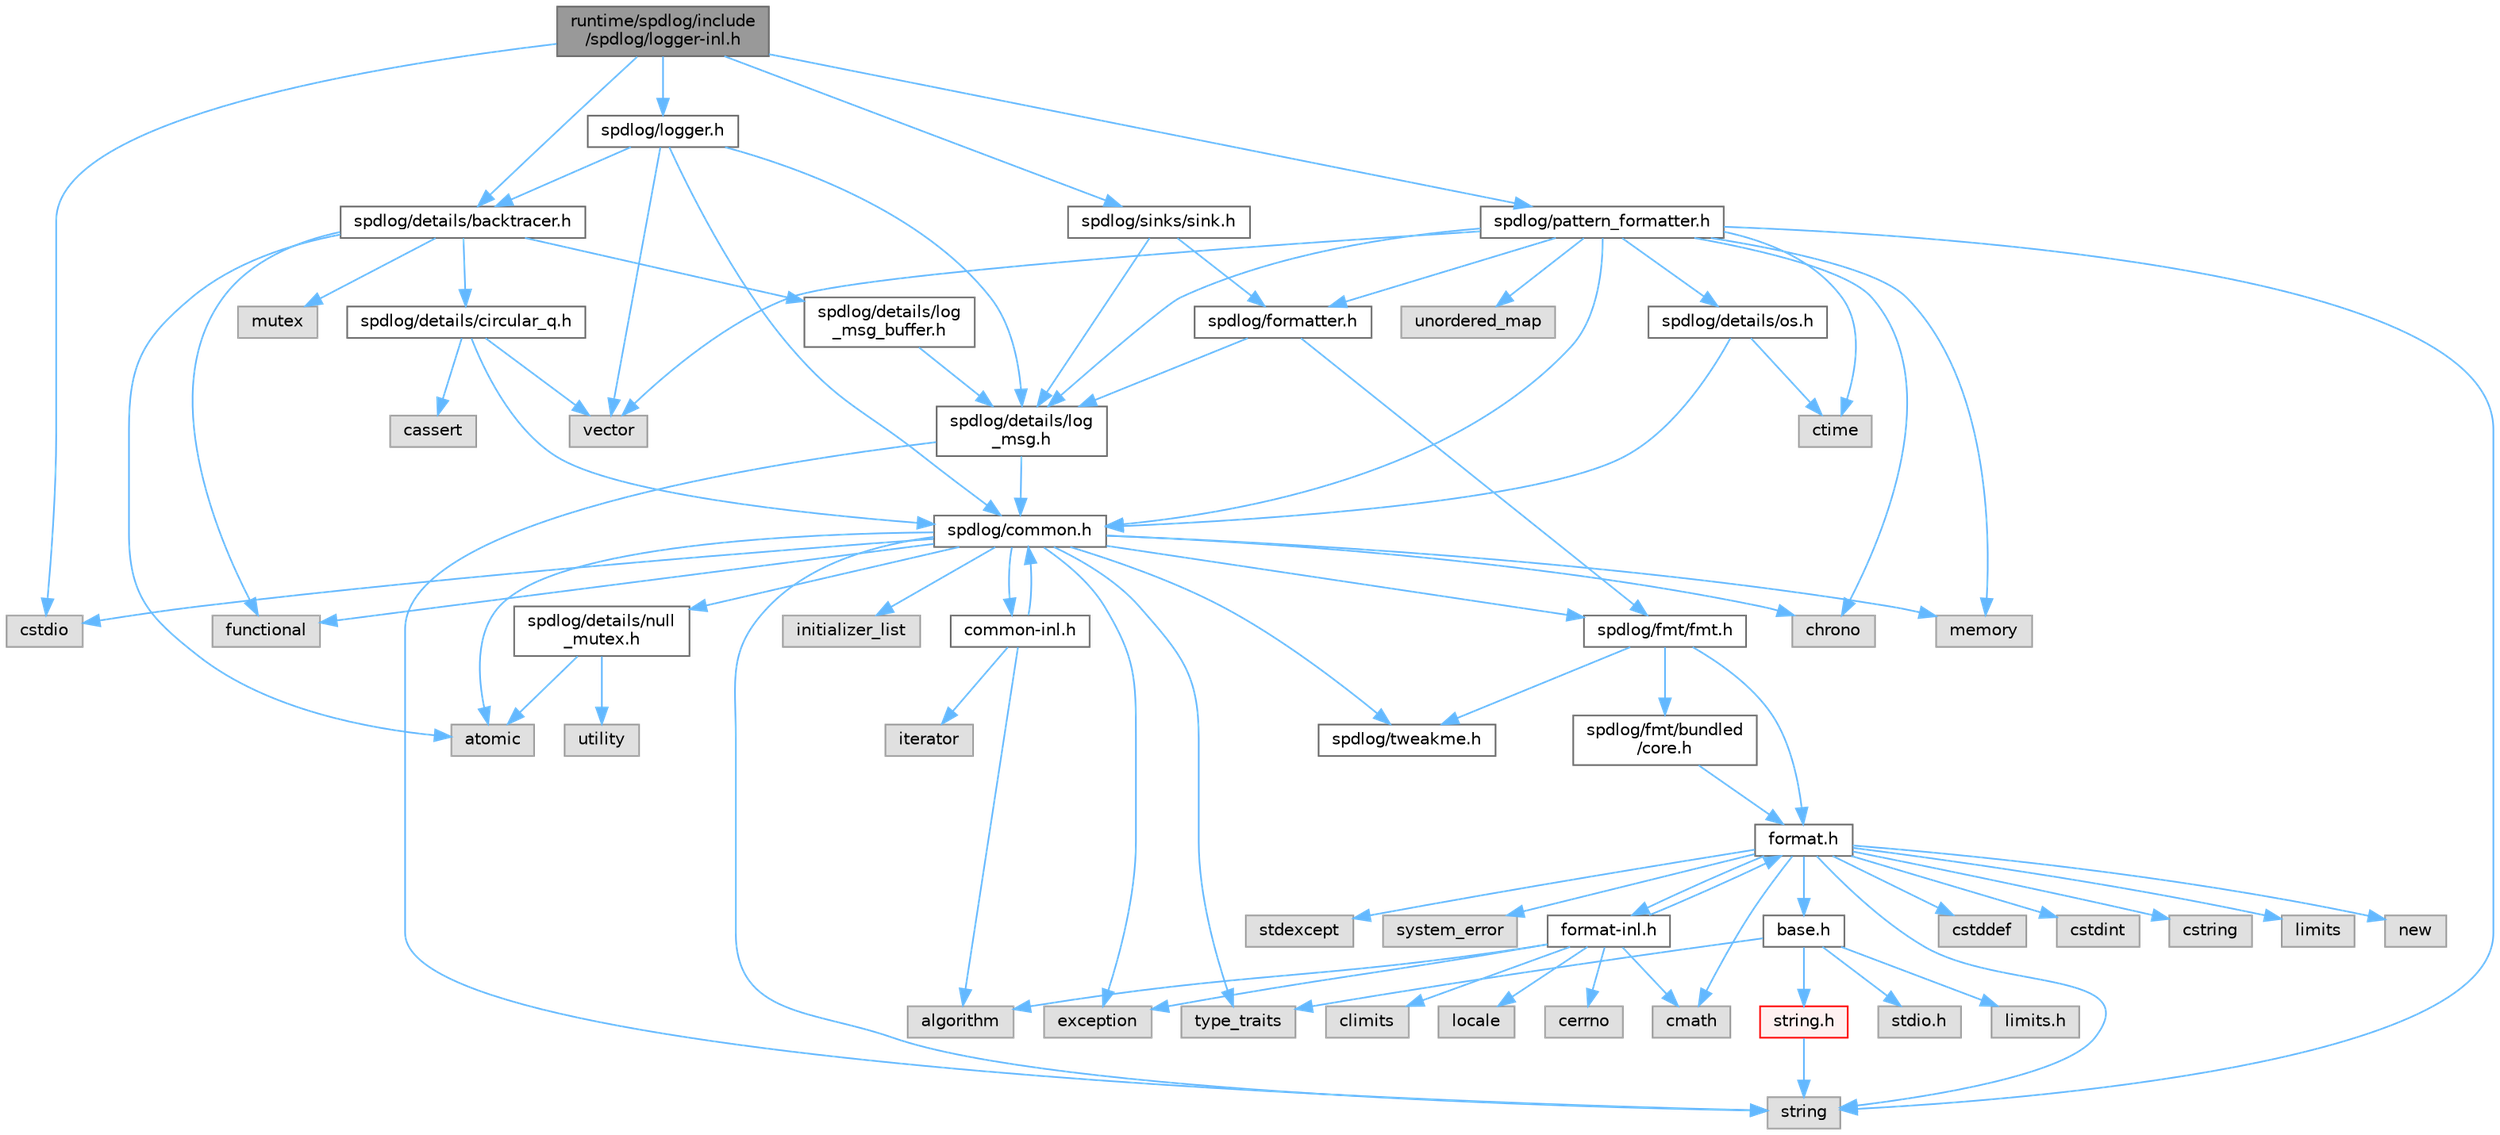digraph "runtime/spdlog/include/spdlog/logger-inl.h"
{
 // LATEX_PDF_SIZE
  bgcolor="transparent";
  edge [fontname=Helvetica,fontsize=10,labelfontname=Helvetica,labelfontsize=10];
  node [fontname=Helvetica,fontsize=10,shape=box,height=0.2,width=0.4];
  Node1 [id="Node000001",label="runtime/spdlog/include\l/spdlog/logger-inl.h",height=0.2,width=0.4,color="gray40", fillcolor="grey60", style="filled", fontcolor="black",tooltip=" "];
  Node1 -> Node2 [id="edge82_Node000001_Node000002",color="steelblue1",style="solid",tooltip=" "];
  Node2 [id="Node000002",label="spdlog/logger.h",height=0.2,width=0.4,color="grey40", fillcolor="white", style="filled",URL="$logger_8h.html",tooltip=" "];
  Node2 -> Node3 [id="edge83_Node000002_Node000003",color="steelblue1",style="solid",tooltip=" "];
  Node3 [id="Node000003",label="spdlog/common.h",height=0.2,width=0.4,color="grey40", fillcolor="white", style="filled",URL="$common_8h.html",tooltip=" "];
  Node3 -> Node4 [id="edge84_Node000003_Node000004",color="steelblue1",style="solid",tooltip=" "];
  Node4 [id="Node000004",label="spdlog/details/null\l_mutex.h",height=0.2,width=0.4,color="grey40", fillcolor="white", style="filled",URL="$null__mutex_8h.html",tooltip=" "];
  Node4 -> Node5 [id="edge85_Node000004_Node000005",color="steelblue1",style="solid",tooltip=" "];
  Node5 [id="Node000005",label="atomic",height=0.2,width=0.4,color="grey60", fillcolor="#E0E0E0", style="filled",tooltip=" "];
  Node4 -> Node6 [id="edge86_Node000004_Node000006",color="steelblue1",style="solid",tooltip=" "];
  Node6 [id="Node000006",label="utility",height=0.2,width=0.4,color="grey60", fillcolor="#E0E0E0", style="filled",tooltip=" "];
  Node3 -> Node7 [id="edge87_Node000003_Node000007",color="steelblue1",style="solid",tooltip=" "];
  Node7 [id="Node000007",label="spdlog/tweakme.h",height=0.2,width=0.4,color="grey40", fillcolor="white", style="filled",URL="$tweakme_8h.html",tooltip=" "];
  Node3 -> Node5 [id="edge88_Node000003_Node000005",color="steelblue1",style="solid",tooltip=" "];
  Node3 -> Node8 [id="edge89_Node000003_Node000008",color="steelblue1",style="solid",tooltip=" "];
  Node8 [id="Node000008",label="chrono",height=0.2,width=0.4,color="grey60", fillcolor="#E0E0E0", style="filled",tooltip=" "];
  Node3 -> Node9 [id="edge90_Node000003_Node000009",color="steelblue1",style="solid",tooltip=" "];
  Node9 [id="Node000009",label="cstdio",height=0.2,width=0.4,color="grey60", fillcolor="#E0E0E0", style="filled",tooltip=" "];
  Node3 -> Node10 [id="edge91_Node000003_Node000010",color="steelblue1",style="solid",tooltip=" "];
  Node10 [id="Node000010",label="exception",height=0.2,width=0.4,color="grey60", fillcolor="#E0E0E0", style="filled",tooltip=" "];
  Node3 -> Node11 [id="edge92_Node000003_Node000011",color="steelblue1",style="solid",tooltip=" "];
  Node11 [id="Node000011",label="functional",height=0.2,width=0.4,color="grey60", fillcolor="#E0E0E0", style="filled",tooltip=" "];
  Node3 -> Node12 [id="edge93_Node000003_Node000012",color="steelblue1",style="solid",tooltip=" "];
  Node12 [id="Node000012",label="initializer_list",height=0.2,width=0.4,color="grey60", fillcolor="#E0E0E0", style="filled",tooltip=" "];
  Node3 -> Node13 [id="edge94_Node000003_Node000013",color="steelblue1",style="solid",tooltip=" "];
  Node13 [id="Node000013",label="memory",height=0.2,width=0.4,color="grey60", fillcolor="#E0E0E0", style="filled",tooltip=" "];
  Node3 -> Node14 [id="edge95_Node000003_Node000014",color="steelblue1",style="solid",tooltip=" "];
  Node14 [id="Node000014",label="string",height=0.2,width=0.4,color="grey60", fillcolor="#E0E0E0", style="filled",tooltip=" "];
  Node3 -> Node15 [id="edge96_Node000003_Node000015",color="steelblue1",style="solid",tooltip=" "];
  Node15 [id="Node000015",label="type_traits",height=0.2,width=0.4,color="grey60", fillcolor="#E0E0E0", style="filled",tooltip=" "];
  Node3 -> Node16 [id="edge97_Node000003_Node000016",color="steelblue1",style="solid",tooltip=" "];
  Node16 [id="Node000016",label="spdlog/fmt/fmt.h",height=0.2,width=0.4,color="grey40", fillcolor="white", style="filled",URL="$fmt_8h.html",tooltip=" "];
  Node16 -> Node7 [id="edge98_Node000016_Node000007",color="steelblue1",style="solid",tooltip=" "];
  Node16 -> Node17 [id="edge99_Node000016_Node000017",color="steelblue1",style="solid",tooltip=" "];
  Node17 [id="Node000017",label="spdlog/fmt/bundled\l/core.h",height=0.2,width=0.4,color="grey40", fillcolor="white", style="filled",URL="$core_8h.html",tooltip=" "];
  Node17 -> Node18 [id="edge100_Node000017_Node000018",color="steelblue1",style="solid",tooltip=" "];
  Node18 [id="Node000018",label="format.h",height=0.2,width=0.4,color="grey40", fillcolor="white", style="filled",URL="$spdlog_2include_2spdlog_2fmt_2bundled_2format_8h.html",tooltip=" "];
  Node18 -> Node19 [id="edge101_Node000018_Node000019",color="steelblue1",style="solid",tooltip=" "];
  Node19 [id="Node000019",label="base.h",height=0.2,width=0.4,color="grey40", fillcolor="white", style="filled",URL="$base_8h.html",tooltip=" "];
  Node19 -> Node20 [id="edge102_Node000019_Node000020",color="steelblue1",style="solid",tooltip=" "];
  Node20 [id="Node000020",label="limits.h",height=0.2,width=0.4,color="grey60", fillcolor="#E0E0E0", style="filled",tooltip=" "];
  Node19 -> Node21 [id="edge103_Node000019_Node000021",color="steelblue1",style="solid",tooltip=" "];
  Node21 [id="Node000021",label="stdio.h",height=0.2,width=0.4,color="grey60", fillcolor="#E0E0E0", style="filled",tooltip=" "];
  Node19 -> Node22 [id="edge104_Node000019_Node000022",color="steelblue1",style="solid",tooltip=" "];
  Node22 [id="Node000022",label="string.h",height=0.2,width=0.4,color="red", fillcolor="#FFF0F0", style="filled",URL="$string_8h.html",tooltip=" "];
  Node22 -> Node14 [id="edge105_Node000022_Node000014",color="steelblue1",style="solid",tooltip=" "];
  Node19 -> Node15 [id="edge106_Node000019_Node000015",color="steelblue1",style="solid",tooltip=" "];
  Node18 -> Node166 [id="edge107_Node000018_Node000166",color="steelblue1",style="solid",tooltip=" "];
  Node166 [id="Node000166",label="cmath",height=0.2,width=0.4,color="grey60", fillcolor="#E0E0E0", style="filled",tooltip=" "];
  Node18 -> Node25 [id="edge108_Node000018_Node000025",color="steelblue1",style="solid",tooltip=" "];
  Node25 [id="Node000025",label="cstddef",height=0.2,width=0.4,color="grey60", fillcolor="#E0E0E0", style="filled",tooltip=" "];
  Node18 -> Node26 [id="edge109_Node000018_Node000026",color="steelblue1",style="solid",tooltip=" "];
  Node26 [id="Node000026",label="cstdint",height=0.2,width=0.4,color="grey60", fillcolor="#E0E0E0", style="filled",tooltip=" "];
  Node18 -> Node28 [id="edge110_Node000018_Node000028",color="steelblue1",style="solid",tooltip=" "];
  Node28 [id="Node000028",label="cstring",height=0.2,width=0.4,color="grey60", fillcolor="#E0E0E0", style="filled",tooltip=" "];
  Node18 -> Node167 [id="edge111_Node000018_Node000167",color="steelblue1",style="solid",tooltip=" "];
  Node167 [id="Node000167",label="limits",height=0.2,width=0.4,color="grey60", fillcolor="#E0E0E0", style="filled",tooltip=" "];
  Node18 -> Node64 [id="edge112_Node000018_Node000064",color="steelblue1",style="solid",tooltip=" "];
  Node64 [id="Node000064",label="new",height=0.2,width=0.4,color="grey60", fillcolor="#E0E0E0", style="filled",tooltip=" "];
  Node18 -> Node168 [id="edge113_Node000018_Node000168",color="steelblue1",style="solid",tooltip=" "];
  Node168 [id="Node000168",label="stdexcept",height=0.2,width=0.4,color="grey60", fillcolor="#E0E0E0", style="filled",tooltip=" "];
  Node18 -> Node14 [id="edge114_Node000018_Node000014",color="steelblue1",style="solid",tooltip=" "];
  Node18 -> Node169 [id="edge115_Node000018_Node000169",color="steelblue1",style="solid",tooltip=" "];
  Node169 [id="Node000169",label="system_error",height=0.2,width=0.4,color="grey60", fillcolor="#E0E0E0", style="filled",tooltip=" "];
  Node18 -> Node170 [id="edge116_Node000018_Node000170",color="steelblue1",style="solid",tooltip=" "];
  Node170 [id="Node000170",label="format-inl.h",height=0.2,width=0.4,color="grey40", fillcolor="white", style="filled",URL="$format-inl_8h.html",tooltip=" "];
  Node170 -> Node171 [id="edge117_Node000170_Node000171",color="steelblue1",style="solid",tooltip=" "];
  Node171 [id="Node000171",label="algorithm",height=0.2,width=0.4,color="grey60", fillcolor="#E0E0E0", style="filled",tooltip=" "];
  Node170 -> Node172 [id="edge118_Node000170_Node000172",color="steelblue1",style="solid",tooltip=" "];
  Node172 [id="Node000172",label="cerrno",height=0.2,width=0.4,color="grey60", fillcolor="#E0E0E0", style="filled",tooltip=" "];
  Node170 -> Node173 [id="edge119_Node000170_Node000173",color="steelblue1",style="solid",tooltip=" "];
  Node173 [id="Node000173",label="climits",height=0.2,width=0.4,color="grey60", fillcolor="#E0E0E0", style="filled",tooltip=" "];
  Node170 -> Node166 [id="edge120_Node000170_Node000166",color="steelblue1",style="solid",tooltip=" "];
  Node170 -> Node10 [id="edge121_Node000170_Node000010",color="steelblue1",style="solid",tooltip=" "];
  Node170 -> Node18 [id="edge122_Node000170_Node000018",color="steelblue1",style="solid",tooltip=" "];
  Node170 -> Node174 [id="edge123_Node000170_Node000174",color="steelblue1",style="solid",tooltip=" "];
  Node174 [id="Node000174",label="locale",height=0.2,width=0.4,color="grey60", fillcolor="#E0E0E0", style="filled",tooltip=" "];
  Node16 -> Node18 [id="edge124_Node000016_Node000018",color="steelblue1",style="solid",tooltip=" "];
  Node3 -> Node175 [id="edge125_Node000003_Node000175",color="steelblue1",style="solid",tooltip=" "];
  Node175 [id="Node000175",label="common-inl.h",height=0.2,width=0.4,color="grey40", fillcolor="white", style="filled",URL="$common-inl_8h.html",tooltip=" "];
  Node175 -> Node3 [id="edge126_Node000175_Node000003",color="steelblue1",style="solid",tooltip=" "];
  Node175 -> Node171 [id="edge127_Node000175_Node000171",color="steelblue1",style="solid",tooltip=" "];
  Node175 -> Node176 [id="edge128_Node000175_Node000176",color="steelblue1",style="solid",tooltip=" "];
  Node176 [id="Node000176",label="iterator",height=0.2,width=0.4,color="grey60", fillcolor="#E0E0E0", style="filled",tooltip=" "];
  Node2 -> Node177 [id="edge129_Node000002_Node000177",color="steelblue1",style="solid",tooltip=" "];
  Node177 [id="Node000177",label="spdlog/details/backtracer.h",height=0.2,width=0.4,color="grey40", fillcolor="white", style="filled",URL="$backtracer_8h.html",tooltip=" "];
  Node177 -> Node178 [id="edge130_Node000177_Node000178",color="steelblue1",style="solid",tooltip=" "];
  Node178 [id="Node000178",label="spdlog/details/circular_q.h",height=0.2,width=0.4,color="grey40", fillcolor="white", style="filled",URL="$circular__q_8h.html",tooltip=" "];
  Node178 -> Node27 [id="edge131_Node000178_Node000027",color="steelblue1",style="solid",tooltip=" "];
  Node27 [id="Node000027",label="cassert",height=0.2,width=0.4,color="grey60", fillcolor="#E0E0E0", style="filled",tooltip=" "];
  Node178 -> Node179 [id="edge132_Node000178_Node000179",color="steelblue1",style="solid",tooltip=" "];
  Node179 [id="Node000179",label="vector",height=0.2,width=0.4,color="grey60", fillcolor="#E0E0E0", style="filled",tooltip=" "];
  Node178 -> Node3 [id="edge133_Node000178_Node000003",color="steelblue1",style="solid",tooltip=" "];
  Node177 -> Node180 [id="edge134_Node000177_Node000180",color="steelblue1",style="solid",tooltip=" "];
  Node180 [id="Node000180",label="spdlog/details/log\l_msg_buffer.h",height=0.2,width=0.4,color="grey40", fillcolor="white", style="filled",URL="$log__msg__buffer_8h.html",tooltip=" "];
  Node180 -> Node181 [id="edge135_Node000180_Node000181",color="steelblue1",style="solid",tooltip=" "];
  Node181 [id="Node000181",label="spdlog/details/log\l_msg.h",height=0.2,width=0.4,color="grey40", fillcolor="white", style="filled",URL="$log__msg_8h.html",tooltip=" "];
  Node181 -> Node3 [id="edge136_Node000181_Node000003",color="steelblue1",style="solid",tooltip=" "];
  Node181 -> Node14 [id="edge137_Node000181_Node000014",color="steelblue1",style="solid",tooltip=" "];
  Node177 -> Node5 [id="edge138_Node000177_Node000005",color="steelblue1",style="solid",tooltip=" "];
  Node177 -> Node11 [id="edge139_Node000177_Node000011",color="steelblue1",style="solid",tooltip=" "];
  Node177 -> Node182 [id="edge140_Node000177_Node000182",color="steelblue1",style="solid",tooltip=" "];
  Node182 [id="Node000182",label="mutex",height=0.2,width=0.4,color="grey60", fillcolor="#E0E0E0", style="filled",tooltip=" "];
  Node2 -> Node181 [id="edge141_Node000002_Node000181",color="steelblue1",style="solid",tooltip=" "];
  Node2 -> Node179 [id="edge142_Node000002_Node000179",color="steelblue1",style="solid",tooltip=" "];
  Node1 -> Node177 [id="edge143_Node000001_Node000177",color="steelblue1",style="solid",tooltip=" "];
  Node1 -> Node183 [id="edge144_Node000001_Node000183",color="steelblue1",style="solid",tooltip=" "];
  Node183 [id="Node000183",label="spdlog/pattern_formatter.h",height=0.2,width=0.4,color="grey40", fillcolor="white", style="filled",URL="$pattern__formatter_8h.html",tooltip=" "];
  Node183 -> Node3 [id="edge145_Node000183_Node000003",color="steelblue1",style="solid",tooltip=" "];
  Node183 -> Node181 [id="edge146_Node000183_Node000181",color="steelblue1",style="solid",tooltip=" "];
  Node183 -> Node184 [id="edge147_Node000183_Node000184",color="steelblue1",style="solid",tooltip=" "];
  Node184 [id="Node000184",label="spdlog/details/os.h",height=0.2,width=0.4,color="grey40", fillcolor="white", style="filled",URL="$details_2os_8h.html",tooltip=" "];
  Node184 -> Node185 [id="edge148_Node000184_Node000185",color="steelblue1",style="solid",tooltip=" "];
  Node185 [id="Node000185",label="ctime",height=0.2,width=0.4,color="grey60", fillcolor="#E0E0E0", style="filled",tooltip=" "];
  Node184 -> Node3 [id="edge149_Node000184_Node000003",color="steelblue1",style="solid",tooltip=" "];
  Node183 -> Node186 [id="edge150_Node000183_Node000186",color="steelblue1",style="solid",tooltip=" "];
  Node186 [id="Node000186",label="spdlog/formatter.h",height=0.2,width=0.4,color="grey40", fillcolor="white", style="filled",URL="$formatter_8h.html",tooltip=" "];
  Node186 -> Node181 [id="edge151_Node000186_Node000181",color="steelblue1",style="solid",tooltip=" "];
  Node186 -> Node16 [id="edge152_Node000186_Node000016",color="steelblue1",style="solid",tooltip=" "];
  Node183 -> Node8 [id="edge153_Node000183_Node000008",color="steelblue1",style="solid",tooltip=" "];
  Node183 -> Node185 [id="edge154_Node000183_Node000185",color="steelblue1",style="solid",tooltip=" "];
  Node183 -> Node13 [id="edge155_Node000183_Node000013",color="steelblue1",style="solid",tooltip=" "];
  Node183 -> Node14 [id="edge156_Node000183_Node000014",color="steelblue1",style="solid",tooltip=" "];
  Node183 -> Node187 [id="edge157_Node000183_Node000187",color="steelblue1",style="solid",tooltip=" "];
  Node187 [id="Node000187",label="unordered_map",height=0.2,width=0.4,color="grey60", fillcolor="#E0E0E0", style="filled",tooltip=" "];
  Node183 -> Node179 [id="edge158_Node000183_Node000179",color="steelblue1",style="solid",tooltip=" "];
  Node1 -> Node188 [id="edge159_Node000001_Node000188",color="steelblue1",style="solid",tooltip=" "];
  Node188 [id="Node000188",label="spdlog/sinks/sink.h",height=0.2,width=0.4,color="grey40", fillcolor="white", style="filled",URL="$sink_8h.html",tooltip=" "];
  Node188 -> Node181 [id="edge160_Node000188_Node000181",color="steelblue1",style="solid",tooltip=" "];
  Node188 -> Node186 [id="edge161_Node000188_Node000186",color="steelblue1",style="solid",tooltip=" "];
  Node1 -> Node9 [id="edge162_Node000001_Node000009",color="steelblue1",style="solid",tooltip=" "];
}
